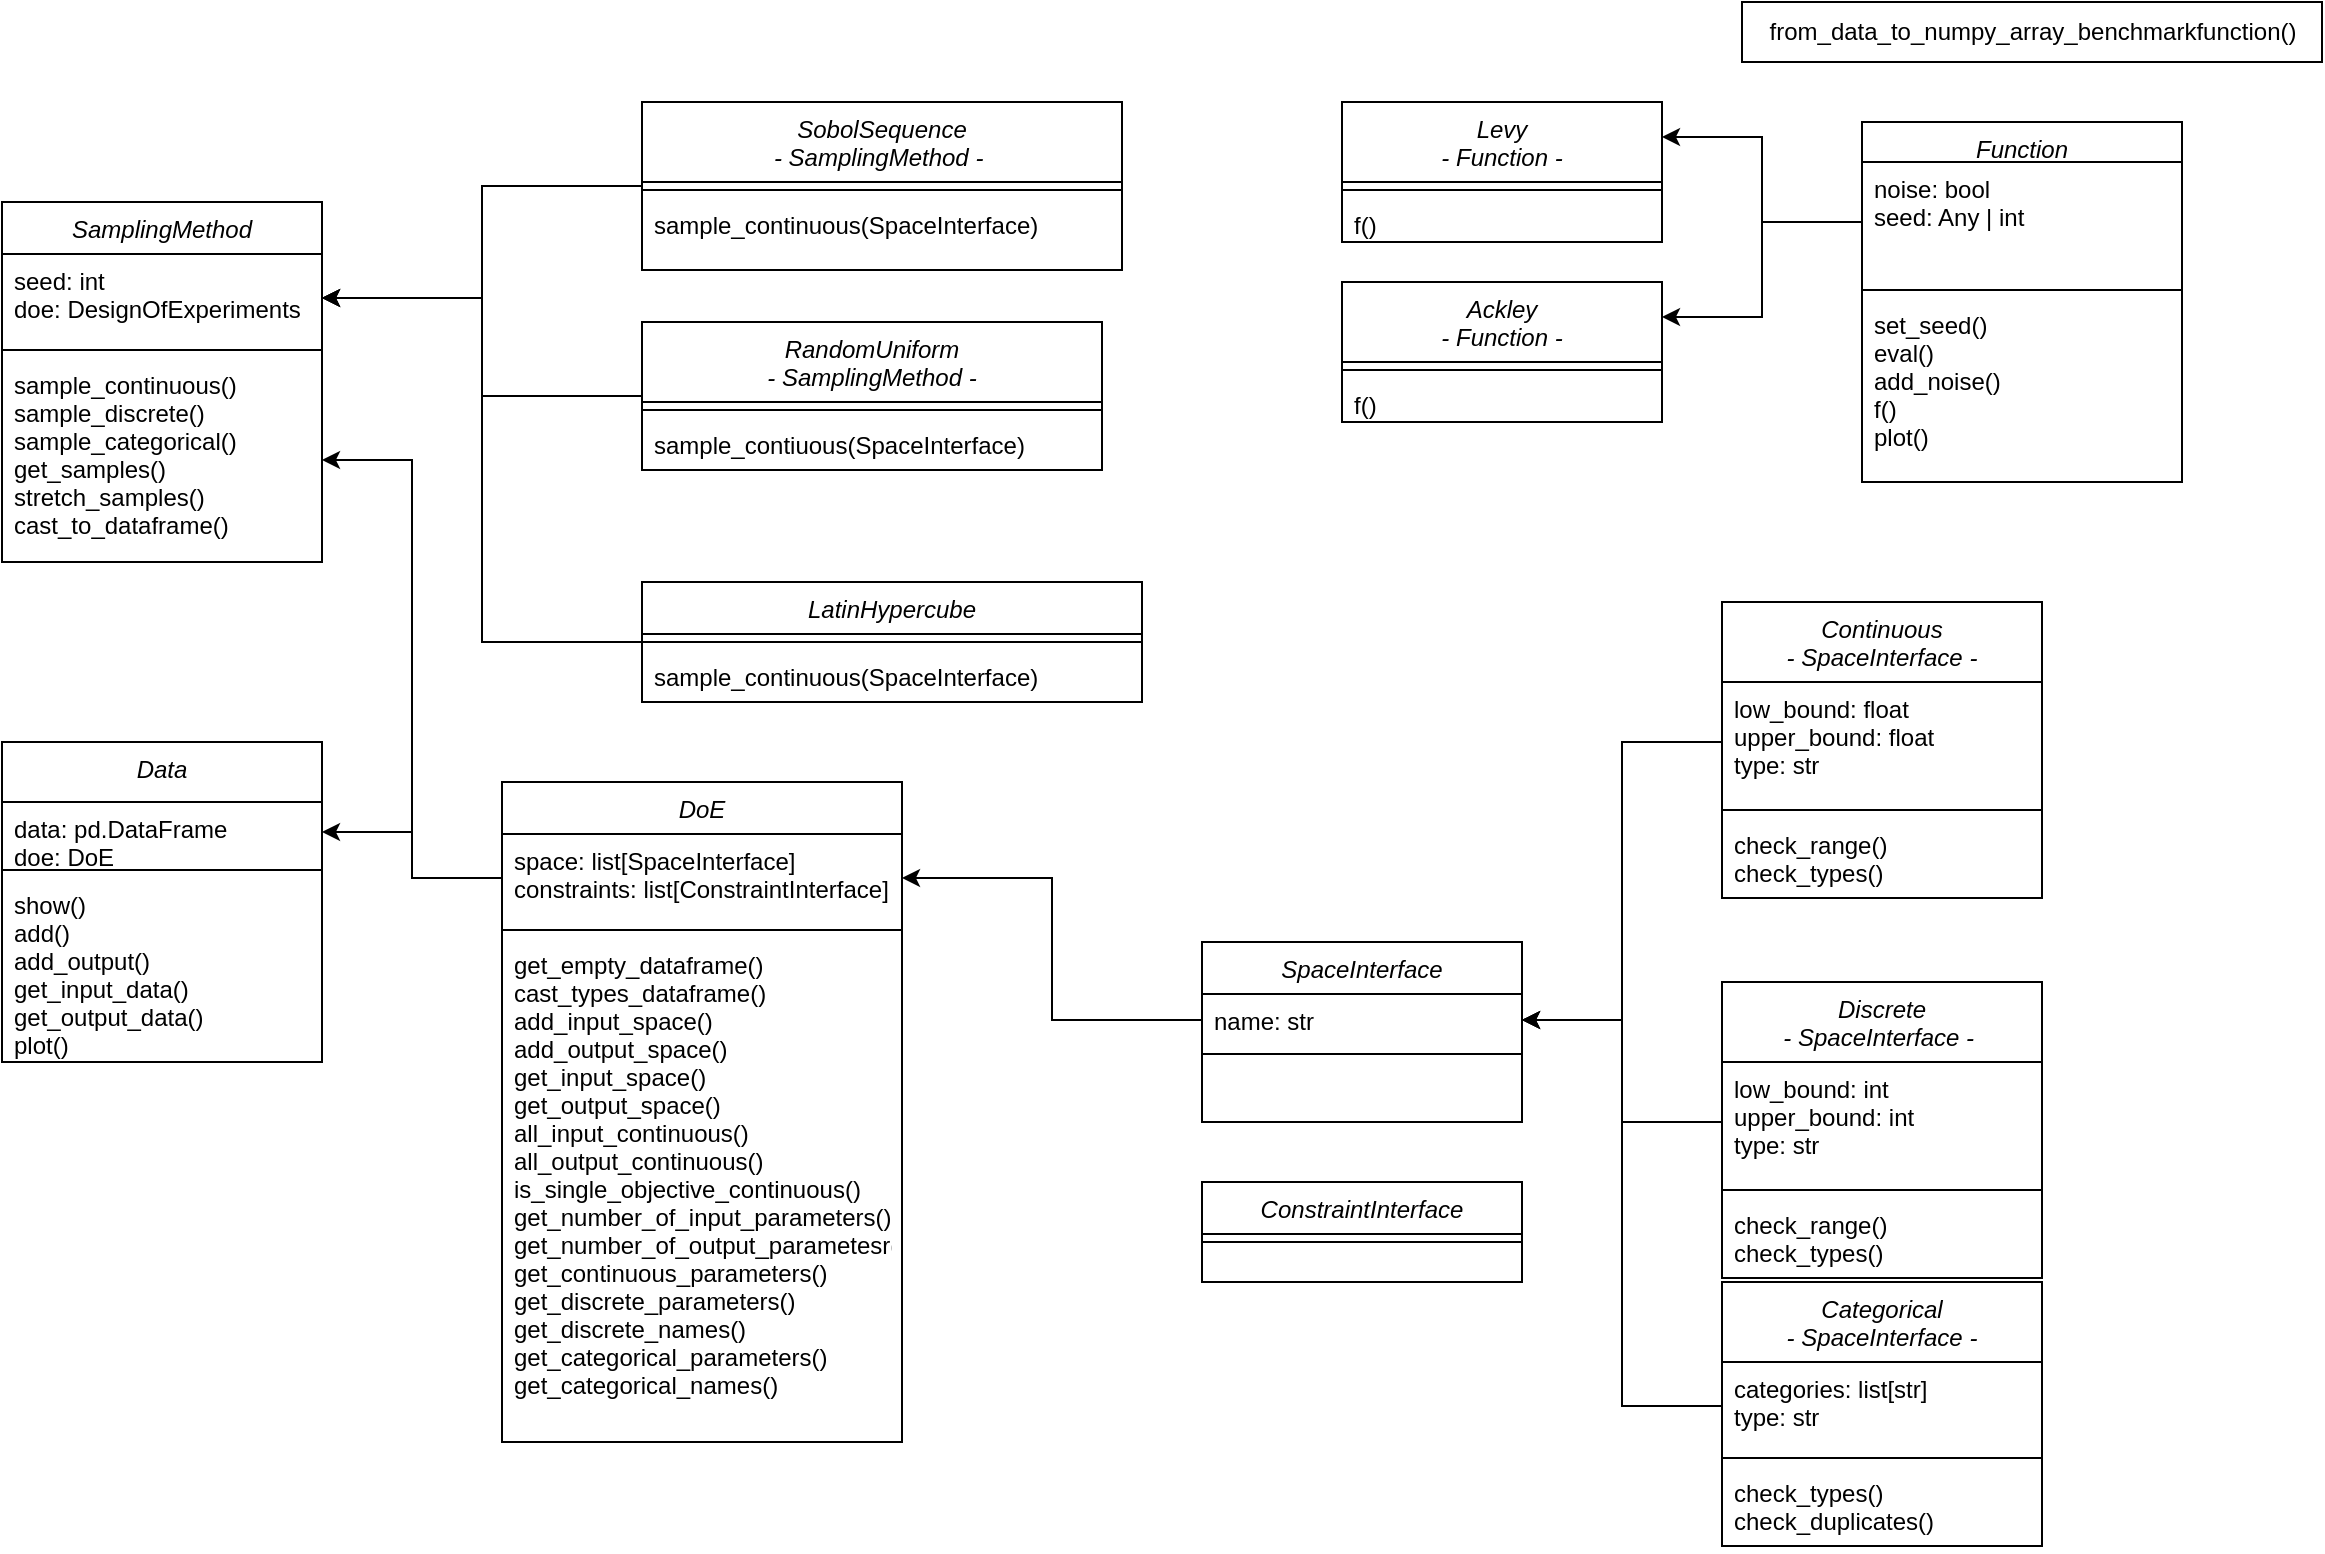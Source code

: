 <mxfile version="17.4.2" type="device"><diagram id="nDFWPwummq5WyAi0KG4F" name="Page-1"><mxGraphModel dx="1662" dy="849" grid="1" gridSize="10" guides="1" tooltips="1" connect="1" arrows="1" fold="1" page="1" pageScale="1" pageWidth="1654" pageHeight="1169" math="0" shadow="0"><root><mxCell id="0"/><mxCell id="1" parent="0"/><mxCell id="jrXiULBgawySu3TePTNs-1" value="SamplingMethod" style="swimlane;fontStyle=2;align=center;verticalAlign=top;childLayout=stackLayout;horizontal=1;startSize=26;horizontalStack=0;resizeParent=1;resizeLast=0;collapsible=1;marginBottom=0;rounded=0;shadow=0;strokeWidth=1;" parent="1" vertex="1"><mxGeometry x="60" y="120" width="160" height="180" as="geometry"><mxRectangle x="230" y="140" width="160" height="26" as="alternateBounds"/></mxGeometry></mxCell><mxCell id="jrXiULBgawySu3TePTNs-2" value="seed: int&#10;doe: DesignOfExperiments" style="text;align=left;verticalAlign=top;spacingLeft=4;spacingRight=4;overflow=hidden;rotatable=0;points=[[0,0.5],[1,0.5]];portConstraint=eastwest;rounded=0;shadow=0;html=0;" parent="jrXiULBgawySu3TePTNs-1" vertex="1"><mxGeometry y="26" width="160" height="44" as="geometry"/></mxCell><mxCell id="jrXiULBgawySu3TePTNs-3" value="" style="line;html=1;strokeWidth=1;align=left;verticalAlign=middle;spacingTop=-1;spacingLeft=3;spacingRight=3;rotatable=0;labelPosition=right;points=[];portConstraint=eastwest;" parent="jrXiULBgawySu3TePTNs-1" vertex="1"><mxGeometry y="70" width="160" height="8" as="geometry"/></mxCell><mxCell id="jrXiULBgawySu3TePTNs-4" value="sample_continuous()&#10;sample_discrete()&#10;sample_categorical()&#10;get_samples()&#10;stretch_samples()&#10;cast_to_dataframe()" style="text;align=left;verticalAlign=top;spacingLeft=4;spacingRight=4;overflow=hidden;rotatable=0;points=[[0,0.5],[1,0.5]];portConstraint=eastwest;" parent="jrXiULBgawySu3TePTNs-1" vertex="1"><mxGeometry y="78" width="160" height="102" as="geometry"/></mxCell><mxCell id="jrXiULBgawySu3TePTNs-5" style="edgeStyle=orthogonalEdgeStyle;rounded=0;orthogonalLoop=1;jettySize=auto;html=1;exitX=0;exitY=0.5;exitDx=0;exitDy=0;entryX=1;entryY=0.5;entryDx=0;entryDy=0;" parent="1" source="jrXiULBgawySu3TePTNs-6" target="jrXiULBgawySu3TePTNs-2" edge="1"><mxGeometry relative="1" as="geometry"/></mxCell><mxCell id="jrXiULBgawySu3TePTNs-6" value="SobolSequence&#10;- SamplingMethod - " style="swimlane;fontStyle=2;align=center;verticalAlign=top;childLayout=stackLayout;horizontal=1;startSize=40;horizontalStack=0;resizeParent=1;resizeLast=0;collapsible=1;marginBottom=0;rounded=0;shadow=0;strokeWidth=1;" parent="1" vertex="1"><mxGeometry x="380" y="70" width="240" height="84" as="geometry"><mxRectangle x="230" y="140" width="160" height="26" as="alternateBounds"/></mxGeometry></mxCell><mxCell id="jrXiULBgawySu3TePTNs-7" value="" style="line;html=1;strokeWidth=1;align=left;verticalAlign=middle;spacingTop=-1;spacingLeft=3;spacingRight=3;rotatable=0;labelPosition=right;points=[];portConstraint=eastwest;" parent="jrXiULBgawySu3TePTNs-6" vertex="1"><mxGeometry y="40" width="240" height="8" as="geometry"/></mxCell><mxCell id="jrXiULBgawySu3TePTNs-8" value="sample_continuous(SpaceInterface)" style="text;align=left;verticalAlign=top;spacingLeft=4;spacingRight=4;overflow=hidden;rotatable=0;points=[[0,0.5],[1,0.5]];portConstraint=eastwest;" parent="jrXiULBgawySu3TePTNs-6" vertex="1"><mxGeometry y="48" width="240" height="26" as="geometry"/></mxCell><mxCell id="jrXiULBgawySu3TePTNs-9" style="edgeStyle=orthogonalEdgeStyle;rounded=0;orthogonalLoop=1;jettySize=auto;html=1;exitX=0;exitY=0.5;exitDx=0;exitDy=0;entryX=1;entryY=0.5;entryDx=0;entryDy=0;" parent="1" source="jrXiULBgawySu3TePTNs-10" target="jrXiULBgawySu3TePTNs-2" edge="1"><mxGeometry relative="1" as="geometry"/></mxCell><mxCell id="jrXiULBgawySu3TePTNs-10" value="RandomUniform&#10;- SamplingMethod -" style="swimlane;fontStyle=2;align=center;verticalAlign=top;childLayout=stackLayout;horizontal=1;startSize=40;horizontalStack=0;resizeParent=1;resizeLast=0;collapsible=1;marginBottom=0;rounded=0;shadow=0;strokeWidth=1;" parent="1" vertex="1"><mxGeometry x="380" y="180" width="230" height="74" as="geometry"><mxRectangle x="230" y="140" width="160" height="26" as="alternateBounds"/></mxGeometry></mxCell><mxCell id="jrXiULBgawySu3TePTNs-11" value="" style="line;html=1;strokeWidth=1;align=left;verticalAlign=middle;spacingTop=-1;spacingLeft=3;spacingRight=3;rotatable=0;labelPosition=right;points=[];portConstraint=eastwest;" parent="jrXiULBgawySu3TePTNs-10" vertex="1"><mxGeometry y="40" width="230" height="8" as="geometry"/></mxCell><mxCell id="jrXiULBgawySu3TePTNs-12" value="sample_contiuous(SpaceInterface)" style="text;align=left;verticalAlign=top;spacingLeft=4;spacingRight=4;overflow=hidden;rotatable=0;points=[[0,0.5],[1,0.5]];portConstraint=eastwest;" parent="jrXiULBgawySu3TePTNs-10" vertex="1"><mxGeometry y="48" width="230" height="26" as="geometry"/></mxCell><mxCell id="jrXiULBgawySu3TePTNs-13" style="edgeStyle=orthogonalEdgeStyle;rounded=0;orthogonalLoop=1;jettySize=auto;html=1;exitX=0;exitY=0.5;exitDx=0;exitDy=0;entryX=1;entryY=0.5;entryDx=0;entryDy=0;" parent="1" source="jrXiULBgawySu3TePTNs-14" target="jrXiULBgawySu3TePTNs-2" edge="1"><mxGeometry relative="1" as="geometry"/></mxCell><mxCell id="jrXiULBgawySu3TePTNs-14" value="LatinHypercube" style="swimlane;fontStyle=2;align=center;verticalAlign=top;childLayout=stackLayout;horizontal=1;startSize=26;horizontalStack=0;resizeParent=1;resizeLast=0;collapsible=1;marginBottom=0;rounded=0;shadow=0;strokeWidth=1;" parent="1" vertex="1"><mxGeometry x="380" y="310" width="250" height="60" as="geometry"><mxRectangle x="230" y="140" width="160" height="26" as="alternateBounds"/></mxGeometry></mxCell><mxCell id="jrXiULBgawySu3TePTNs-15" value="" style="line;html=1;strokeWidth=1;align=left;verticalAlign=middle;spacingTop=-1;spacingLeft=3;spacingRight=3;rotatable=0;labelPosition=right;points=[];portConstraint=eastwest;" parent="jrXiULBgawySu3TePTNs-14" vertex="1"><mxGeometry y="26" width="250" height="8" as="geometry"/></mxCell><mxCell id="jrXiULBgawySu3TePTNs-16" value="sample_continuous(SpaceInterface)" style="text;align=left;verticalAlign=top;spacingLeft=4;spacingRight=4;overflow=hidden;rotatable=0;points=[[0,0.5],[1,0.5]];portConstraint=eastwest;" parent="jrXiULBgawySu3TePTNs-14" vertex="1"><mxGeometry y="34" width="250" height="26" as="geometry"/></mxCell><mxCell id="jrXiULBgawySu3TePTNs-17" value="SpaceInterface" style="swimlane;fontStyle=2;align=center;verticalAlign=top;childLayout=stackLayout;horizontal=1;startSize=26;horizontalStack=0;resizeParent=1;resizeLast=0;collapsible=1;marginBottom=0;rounded=0;shadow=0;strokeWidth=1;" parent="1" vertex="1"><mxGeometry x="660" y="490" width="160" height="90" as="geometry"><mxRectangle x="230" y="140" width="160" height="26" as="alternateBounds"/></mxGeometry></mxCell><mxCell id="jrXiULBgawySu3TePTNs-18" value="name: str" style="text;align=left;verticalAlign=top;spacingLeft=4;spacingRight=4;overflow=hidden;rotatable=0;points=[[0,0.5],[1,0.5]];portConstraint=eastwest;rounded=0;shadow=0;html=0;" parent="jrXiULBgawySu3TePTNs-17" vertex="1"><mxGeometry y="26" width="160" height="26" as="geometry"/></mxCell><mxCell id="jrXiULBgawySu3TePTNs-19" value="" style="line;html=1;strokeWidth=1;align=left;verticalAlign=middle;spacingTop=-1;spacingLeft=3;spacingRight=3;rotatable=0;labelPosition=right;points=[];portConstraint=eastwest;" parent="jrXiULBgawySu3TePTNs-17" vertex="1"><mxGeometry y="52" width="160" height="8" as="geometry"/></mxCell><mxCell id="jrXiULBgawySu3TePTNs-20" value="Continuous&#10;- SpaceInterface -" style="swimlane;fontStyle=2;align=center;verticalAlign=top;childLayout=stackLayout;horizontal=1;startSize=40;horizontalStack=0;resizeParent=1;resizeLast=0;collapsible=1;marginBottom=0;rounded=0;shadow=0;strokeWidth=1;" parent="1" vertex="1"><mxGeometry x="920" y="320" width="160" height="148" as="geometry"><mxRectangle x="230" y="140" width="160" height="26" as="alternateBounds"/></mxGeometry></mxCell><mxCell id="jrXiULBgawySu3TePTNs-21" value="low_bound: float&#10;upper_bound: float&#10;type: str" style="text;align=left;verticalAlign=top;spacingLeft=4;spacingRight=4;overflow=hidden;rotatable=0;points=[[0,0.5],[1,0.5]];portConstraint=eastwest;rounded=0;shadow=0;html=0;" parent="jrXiULBgawySu3TePTNs-20" vertex="1"><mxGeometry y="40" width="160" height="60" as="geometry"/></mxCell><mxCell id="jrXiULBgawySu3TePTNs-22" value="" style="line;html=1;strokeWidth=1;align=left;verticalAlign=middle;spacingTop=-1;spacingLeft=3;spacingRight=3;rotatable=0;labelPosition=right;points=[];portConstraint=eastwest;" parent="jrXiULBgawySu3TePTNs-20" vertex="1"><mxGeometry y="100" width="160" height="8" as="geometry"/></mxCell><mxCell id="jrXiULBgawySu3TePTNs-23" value="check_range()&#10;check_types()&#10;" style="text;align=left;verticalAlign=top;spacingLeft=4;spacingRight=4;overflow=hidden;rotatable=0;points=[[0,0.5],[1,0.5]];portConstraint=eastwest;" parent="jrXiULBgawySu3TePTNs-20" vertex="1"><mxGeometry y="108" width="160" height="40" as="geometry"/></mxCell><mxCell id="jrXiULBgawySu3TePTNs-24" value="Discrete&#10;- SpaceInterface - " style="swimlane;fontStyle=2;align=center;verticalAlign=top;childLayout=stackLayout;horizontal=1;startSize=40;horizontalStack=0;resizeParent=1;resizeLast=0;collapsible=1;marginBottom=0;rounded=0;shadow=0;strokeWidth=1;" parent="1" vertex="1"><mxGeometry x="920" y="510" width="160" height="148" as="geometry"><mxRectangle x="230" y="140" width="160" height="26" as="alternateBounds"/></mxGeometry></mxCell><mxCell id="jrXiULBgawySu3TePTNs-25" value="low_bound: int&#10;upper_bound: int&#10;type: str" style="text;align=left;verticalAlign=top;spacingLeft=4;spacingRight=4;overflow=hidden;rotatable=0;points=[[0,0.5],[1,0.5]];portConstraint=eastwest;rounded=0;shadow=0;html=0;" parent="jrXiULBgawySu3TePTNs-24" vertex="1"><mxGeometry y="40" width="160" height="60" as="geometry"/></mxCell><mxCell id="jrXiULBgawySu3TePTNs-26" value="" style="line;html=1;strokeWidth=1;align=left;verticalAlign=middle;spacingTop=-1;spacingLeft=3;spacingRight=3;rotatable=0;labelPosition=right;points=[];portConstraint=eastwest;" parent="jrXiULBgawySu3TePTNs-24" vertex="1"><mxGeometry y="100" width="160" height="8" as="geometry"/></mxCell><mxCell id="jrXiULBgawySu3TePTNs-27" value="check_range()&#10;check_types()&#10;" style="text;align=left;verticalAlign=top;spacingLeft=4;spacingRight=4;overflow=hidden;rotatable=0;points=[[0,0.5],[1,0.5]];portConstraint=eastwest;" parent="jrXiULBgawySu3TePTNs-24" vertex="1"><mxGeometry y="108" width="160" height="40" as="geometry"/></mxCell><mxCell id="jrXiULBgawySu3TePTNs-28" value="Categorical&#10;- SpaceInterface -" style="swimlane;fontStyle=2;align=center;verticalAlign=top;childLayout=stackLayout;horizontal=1;startSize=40;horizontalStack=0;resizeParent=1;resizeLast=0;collapsible=1;marginBottom=0;rounded=0;shadow=0;strokeWidth=1;" parent="1" vertex="1"><mxGeometry x="920" y="660" width="160" height="132" as="geometry"><mxRectangle x="230" y="140" width="160" height="26" as="alternateBounds"/></mxGeometry></mxCell><mxCell id="jrXiULBgawySu3TePTNs-29" value="categories: list[str]&#10;type: str" style="text;align=left;verticalAlign=top;spacingLeft=4;spacingRight=4;overflow=hidden;rotatable=0;points=[[0,0.5],[1,0.5]];portConstraint=eastwest;rounded=0;shadow=0;html=0;" parent="jrXiULBgawySu3TePTNs-28" vertex="1"><mxGeometry y="40" width="160" height="44" as="geometry"/></mxCell><mxCell id="jrXiULBgawySu3TePTNs-30" value="" style="line;html=1;strokeWidth=1;align=left;verticalAlign=middle;spacingTop=-1;spacingLeft=3;spacingRight=3;rotatable=0;labelPosition=right;points=[];portConstraint=eastwest;" parent="jrXiULBgawySu3TePTNs-28" vertex="1"><mxGeometry y="84" width="160" height="8" as="geometry"/></mxCell><mxCell id="jrXiULBgawySu3TePTNs-31" value="check_types()&#10;check_duplicates()" style="text;align=left;verticalAlign=top;spacingLeft=4;spacingRight=4;overflow=hidden;rotatable=0;points=[[0,0.5],[1,0.5]];portConstraint=eastwest;" parent="jrXiULBgawySu3TePTNs-28" vertex="1"><mxGeometry y="92" width="160" height="40" as="geometry"/></mxCell><mxCell id="jrXiULBgawySu3TePTNs-32" style="edgeStyle=orthogonalEdgeStyle;rounded=0;orthogonalLoop=1;jettySize=auto;html=1;exitX=0;exitY=0.5;exitDx=0;exitDy=0;" parent="1" source="jrXiULBgawySu3TePTNs-21" target="jrXiULBgawySu3TePTNs-18" edge="1"><mxGeometry relative="1" as="geometry"/></mxCell><mxCell id="jrXiULBgawySu3TePTNs-33" style="edgeStyle=orthogonalEdgeStyle;rounded=0;orthogonalLoop=1;jettySize=auto;html=1;exitX=0;exitY=0.5;exitDx=0;exitDy=0;entryX=1;entryY=0.5;entryDx=0;entryDy=0;" parent="1" source="jrXiULBgawySu3TePTNs-25" target="jrXiULBgawySu3TePTNs-18" edge="1"><mxGeometry relative="1" as="geometry"/></mxCell><mxCell id="jrXiULBgawySu3TePTNs-34" style="edgeStyle=orthogonalEdgeStyle;rounded=0;orthogonalLoop=1;jettySize=auto;html=1;exitX=0;exitY=0.5;exitDx=0;exitDy=0;entryX=1;entryY=0.5;entryDx=0;entryDy=0;" parent="1" source="jrXiULBgawySu3TePTNs-29" target="jrXiULBgawySu3TePTNs-18" edge="1"><mxGeometry relative="1" as="geometry"/></mxCell><mxCell id="jrXiULBgawySu3TePTNs-35" value="ConstraintInterface" style="swimlane;fontStyle=2;align=center;verticalAlign=top;childLayout=stackLayout;horizontal=1;startSize=26;horizontalStack=0;resizeParent=1;resizeLast=0;collapsible=1;marginBottom=0;rounded=0;shadow=0;strokeWidth=1;" parent="1" vertex="1"><mxGeometry x="660" y="610" width="160" height="50" as="geometry"><mxRectangle x="230" y="140" width="160" height="26" as="alternateBounds"/></mxGeometry></mxCell><mxCell id="jrXiULBgawySu3TePTNs-37" value="" style="line;html=1;strokeWidth=1;align=left;verticalAlign=middle;spacingTop=-1;spacingLeft=3;spacingRight=3;rotatable=0;labelPosition=right;points=[];portConstraint=eastwest;" parent="jrXiULBgawySu3TePTNs-35" vertex="1"><mxGeometry y="26" width="160" height="8" as="geometry"/></mxCell><mxCell id="jrXiULBgawySu3TePTNs-38" value="DoE" style="swimlane;fontStyle=2;align=center;verticalAlign=top;childLayout=stackLayout;horizontal=1;startSize=26;horizontalStack=0;resizeParent=1;resizeLast=0;collapsible=1;marginBottom=0;rounded=0;shadow=0;strokeWidth=1;" parent="1" vertex="1"><mxGeometry x="310" y="410" width="200" height="330" as="geometry"><mxRectangle x="230" y="140" width="160" height="26" as="alternateBounds"/></mxGeometry></mxCell><mxCell id="jrXiULBgawySu3TePTNs-39" value="space: list[SpaceInterface]&#10;constraints: list[ConstraintInterface]" style="text;align=left;verticalAlign=top;spacingLeft=4;spacingRight=4;overflow=hidden;rotatable=0;points=[[0,0.5],[1,0.5]];portConstraint=eastwest;rounded=0;shadow=0;html=0;" parent="jrXiULBgawySu3TePTNs-38" vertex="1"><mxGeometry y="26" width="200" height="44" as="geometry"/></mxCell><mxCell id="jrXiULBgawySu3TePTNs-40" value="" style="line;html=1;strokeWidth=1;align=left;verticalAlign=middle;spacingTop=-1;spacingLeft=3;spacingRight=3;rotatable=0;labelPosition=right;points=[];portConstraint=eastwest;" parent="jrXiULBgawySu3TePTNs-38" vertex="1"><mxGeometry y="70" width="200" height="8" as="geometry"/></mxCell><mxCell id="jrXiULBgawySu3TePTNs-41" value="get_empty_dataframe()&#10;cast_types_dataframe()&#10;add_input_space()&#10;add_output_space()&#10;get_input_space()&#10;get_output_space()&#10;all_input_continuous()&#10;all_output_continuous()&#10;is_single_objective_continuous()&#10;get_number_of_input_parameters()&#10;get_number_of_output_parametesr()&#10;get_continuous_parameters()&#10;get_discrete_parameters()&#10;get_discrete_names()&#10;get_categorical_parameters()&#10;get_categorical_names()&#10;" style="text;align=left;verticalAlign=top;spacingLeft=4;spacingRight=4;overflow=hidden;rotatable=0;points=[[0,0.5],[1,0.5]];portConstraint=eastwest;" parent="jrXiULBgawySu3TePTNs-38" vertex="1"><mxGeometry y="78" width="200" height="252" as="geometry"/></mxCell><mxCell id="jrXiULBgawySu3TePTNs-42" style="edgeStyle=orthogonalEdgeStyle;rounded=0;orthogonalLoop=1;jettySize=auto;html=1;exitX=0;exitY=0.5;exitDx=0;exitDy=0;" parent="1" source="jrXiULBgawySu3TePTNs-18" target="jrXiULBgawySu3TePTNs-39" edge="1"><mxGeometry relative="1" as="geometry"/></mxCell><mxCell id="jrXiULBgawySu3TePTNs-43" style="edgeStyle=orthogonalEdgeStyle;rounded=0;orthogonalLoop=1;jettySize=auto;html=1;exitX=0;exitY=0.5;exitDx=0;exitDy=0;" parent="1" source="jrXiULBgawySu3TePTNs-39" target="jrXiULBgawySu3TePTNs-4" edge="1"><mxGeometry relative="1" as="geometry"/></mxCell><mxCell id="uYWHrI__E1VCmLsahlqe-5" value="Data" style="swimlane;fontStyle=2;align=center;verticalAlign=top;childLayout=stackLayout;horizontal=1;startSize=30;horizontalStack=0;resizeParent=1;resizeLast=0;collapsible=1;marginBottom=0;rounded=0;shadow=0;strokeWidth=1;" parent="1" vertex="1"><mxGeometry x="60" y="390" width="160" height="160" as="geometry"><mxRectangle x="230" y="140" width="160" height="26" as="alternateBounds"/></mxGeometry></mxCell><mxCell id="uYWHrI__E1VCmLsahlqe-6" value="data: pd.DataFrame&#10;doe: DoE" style="text;align=left;verticalAlign=top;spacingLeft=4;spacingRight=4;overflow=hidden;rotatable=0;points=[[0,0.5],[1,0.5]];portConstraint=eastwest;rounded=0;shadow=0;html=0;" parent="uYWHrI__E1VCmLsahlqe-5" vertex="1"><mxGeometry y="30" width="160" height="30" as="geometry"/></mxCell><mxCell id="uYWHrI__E1VCmLsahlqe-7" value="" style="line;html=1;strokeWidth=1;align=left;verticalAlign=middle;spacingTop=-1;spacingLeft=3;spacingRight=3;rotatable=0;labelPosition=right;points=[];portConstraint=eastwest;" parent="uYWHrI__E1VCmLsahlqe-5" vertex="1"><mxGeometry y="60" width="160" height="8" as="geometry"/></mxCell><mxCell id="uYWHrI__E1VCmLsahlqe-8" value="show()&#10;add()&#10;add_output()&#10;get_input_data()&#10;get_output_data()&#10;plot()" style="text;align=left;verticalAlign=top;spacingLeft=4;spacingRight=4;overflow=hidden;rotatable=0;points=[[0,0.5],[1,0.5]];portConstraint=eastwest;" parent="uYWHrI__E1VCmLsahlqe-5" vertex="1"><mxGeometry y="68" width="160" height="92" as="geometry"/></mxCell><mxCell id="tTQ_3lfMxh8mfflh8f98-1" style="edgeStyle=orthogonalEdgeStyle;rounded=0;orthogonalLoop=1;jettySize=auto;html=1;exitX=0;exitY=0.5;exitDx=0;exitDy=0;" parent="1" source="jrXiULBgawySu3TePTNs-39" target="uYWHrI__E1VCmLsahlqe-6" edge="1"><mxGeometry relative="1" as="geometry"/></mxCell><mxCell id="tTQ_3lfMxh8mfflh8f98-5" value="Function" style="swimlane;fontStyle=2;align=center;verticalAlign=top;childLayout=stackLayout;horizontal=1;startSize=20;horizontalStack=0;resizeParent=1;resizeLast=0;collapsible=1;marginBottom=0;rounded=0;shadow=0;strokeWidth=1;" parent="1" vertex="1"><mxGeometry x="990" y="80" width="160" height="180" as="geometry"><mxRectangle x="230" y="140" width="160" height="26" as="alternateBounds"/></mxGeometry></mxCell><mxCell id="tTQ_3lfMxh8mfflh8f98-6" value="noise: bool&#10;seed: Any | int" style="text;align=left;verticalAlign=top;spacingLeft=4;spacingRight=4;overflow=hidden;rotatable=0;points=[[0,0.5],[1,0.5]];portConstraint=eastwest;rounded=0;shadow=0;html=0;" parent="tTQ_3lfMxh8mfflh8f98-5" vertex="1"><mxGeometry y="20" width="160" height="60" as="geometry"/></mxCell><mxCell id="tTQ_3lfMxh8mfflh8f98-7" value="" style="line;html=1;strokeWidth=1;align=left;verticalAlign=middle;spacingTop=-1;spacingLeft=3;spacingRight=3;rotatable=0;labelPosition=right;points=[];portConstraint=eastwest;" parent="tTQ_3lfMxh8mfflh8f98-5" vertex="1"><mxGeometry y="80" width="160" height="8" as="geometry"/></mxCell><mxCell id="tTQ_3lfMxh8mfflh8f98-8" value="set_seed()&#10;eval()&#10;add_noise()&#10;f()&#10;plot()" style="text;align=left;verticalAlign=top;spacingLeft=4;spacingRight=4;overflow=hidden;rotatable=0;points=[[0,0.5],[1,0.5]];portConstraint=eastwest;" parent="tTQ_3lfMxh8mfflh8f98-5" vertex="1"><mxGeometry y="88" width="160" height="92" as="geometry"/></mxCell><mxCell id="tTQ_3lfMxh8mfflh8f98-9" value="Levy&#10;- Function -" style="swimlane;fontStyle=2;align=center;verticalAlign=top;childLayout=stackLayout;horizontal=1;startSize=40;horizontalStack=0;resizeParent=1;resizeLast=0;collapsible=1;marginBottom=0;rounded=0;shadow=0;strokeWidth=1;" parent="1" vertex="1"><mxGeometry x="730" y="70" width="160" height="70" as="geometry"><mxRectangle x="230" y="140" width="160" height="26" as="alternateBounds"/></mxGeometry></mxCell><mxCell id="tTQ_3lfMxh8mfflh8f98-11" value="" style="line;html=1;strokeWidth=1;align=left;verticalAlign=middle;spacingTop=-1;spacingLeft=3;spacingRight=3;rotatable=0;labelPosition=right;points=[];portConstraint=eastwest;" parent="tTQ_3lfMxh8mfflh8f98-9" vertex="1"><mxGeometry y="40" width="160" height="8" as="geometry"/></mxCell><mxCell id="tTQ_3lfMxh8mfflh8f98-12" value="f()" style="text;align=left;verticalAlign=top;spacingLeft=4;spacingRight=4;overflow=hidden;rotatable=0;points=[[0,0.5],[1,0.5]];portConstraint=eastwest;" parent="tTQ_3lfMxh8mfflh8f98-9" vertex="1"><mxGeometry y="48" width="160" height="22" as="geometry"/></mxCell><mxCell id="tTQ_3lfMxh8mfflh8f98-13" style="edgeStyle=orthogonalEdgeStyle;rounded=0;orthogonalLoop=1;jettySize=auto;html=1;exitX=0;exitY=0.5;exitDx=0;exitDy=0;entryX=1;entryY=0.25;entryDx=0;entryDy=0;" parent="1" source="tTQ_3lfMxh8mfflh8f98-6" target="tTQ_3lfMxh8mfflh8f98-9" edge="1"><mxGeometry relative="1" as="geometry"/></mxCell><mxCell id="ywHj_diiHDT9lRP_Gv8p-1" value="from_data_to_numpy_array_benchmarkfunction()" style="html=1;" vertex="1" parent="1"><mxGeometry x="930" y="20" width="290" height="30" as="geometry"/></mxCell><mxCell id="ywHj_diiHDT9lRP_Gv8p-2" value="Ackley&#10;- Function -" style="swimlane;fontStyle=2;align=center;verticalAlign=top;childLayout=stackLayout;horizontal=1;startSize=40;horizontalStack=0;resizeParent=1;resizeLast=0;collapsible=1;marginBottom=0;rounded=0;shadow=0;strokeWidth=1;" vertex="1" parent="1"><mxGeometry x="730" y="160" width="160" height="70" as="geometry"><mxRectangle x="230" y="140" width="160" height="26" as="alternateBounds"/></mxGeometry></mxCell><mxCell id="ywHj_diiHDT9lRP_Gv8p-3" value="" style="line;html=1;strokeWidth=1;align=left;verticalAlign=middle;spacingTop=-1;spacingLeft=3;spacingRight=3;rotatable=0;labelPosition=right;points=[];portConstraint=eastwest;" vertex="1" parent="ywHj_diiHDT9lRP_Gv8p-2"><mxGeometry y="40" width="160" height="8" as="geometry"/></mxCell><mxCell id="ywHj_diiHDT9lRP_Gv8p-4" value="f()" style="text;align=left;verticalAlign=top;spacingLeft=4;spacingRight=4;overflow=hidden;rotatable=0;points=[[0,0.5],[1,0.5]];portConstraint=eastwest;" vertex="1" parent="ywHj_diiHDT9lRP_Gv8p-2"><mxGeometry y="48" width="160" height="22" as="geometry"/></mxCell><mxCell id="ywHj_diiHDT9lRP_Gv8p-5" style="edgeStyle=orthogonalEdgeStyle;rounded=0;orthogonalLoop=1;jettySize=auto;html=1;exitX=0;exitY=0.5;exitDx=0;exitDy=0;entryX=1;entryY=0.25;entryDx=0;entryDy=0;" edge="1" parent="1" source="tTQ_3lfMxh8mfflh8f98-6" target="ywHj_diiHDT9lRP_Gv8p-2"><mxGeometry relative="1" as="geometry"/></mxCell></root></mxGraphModel></diagram></mxfile>